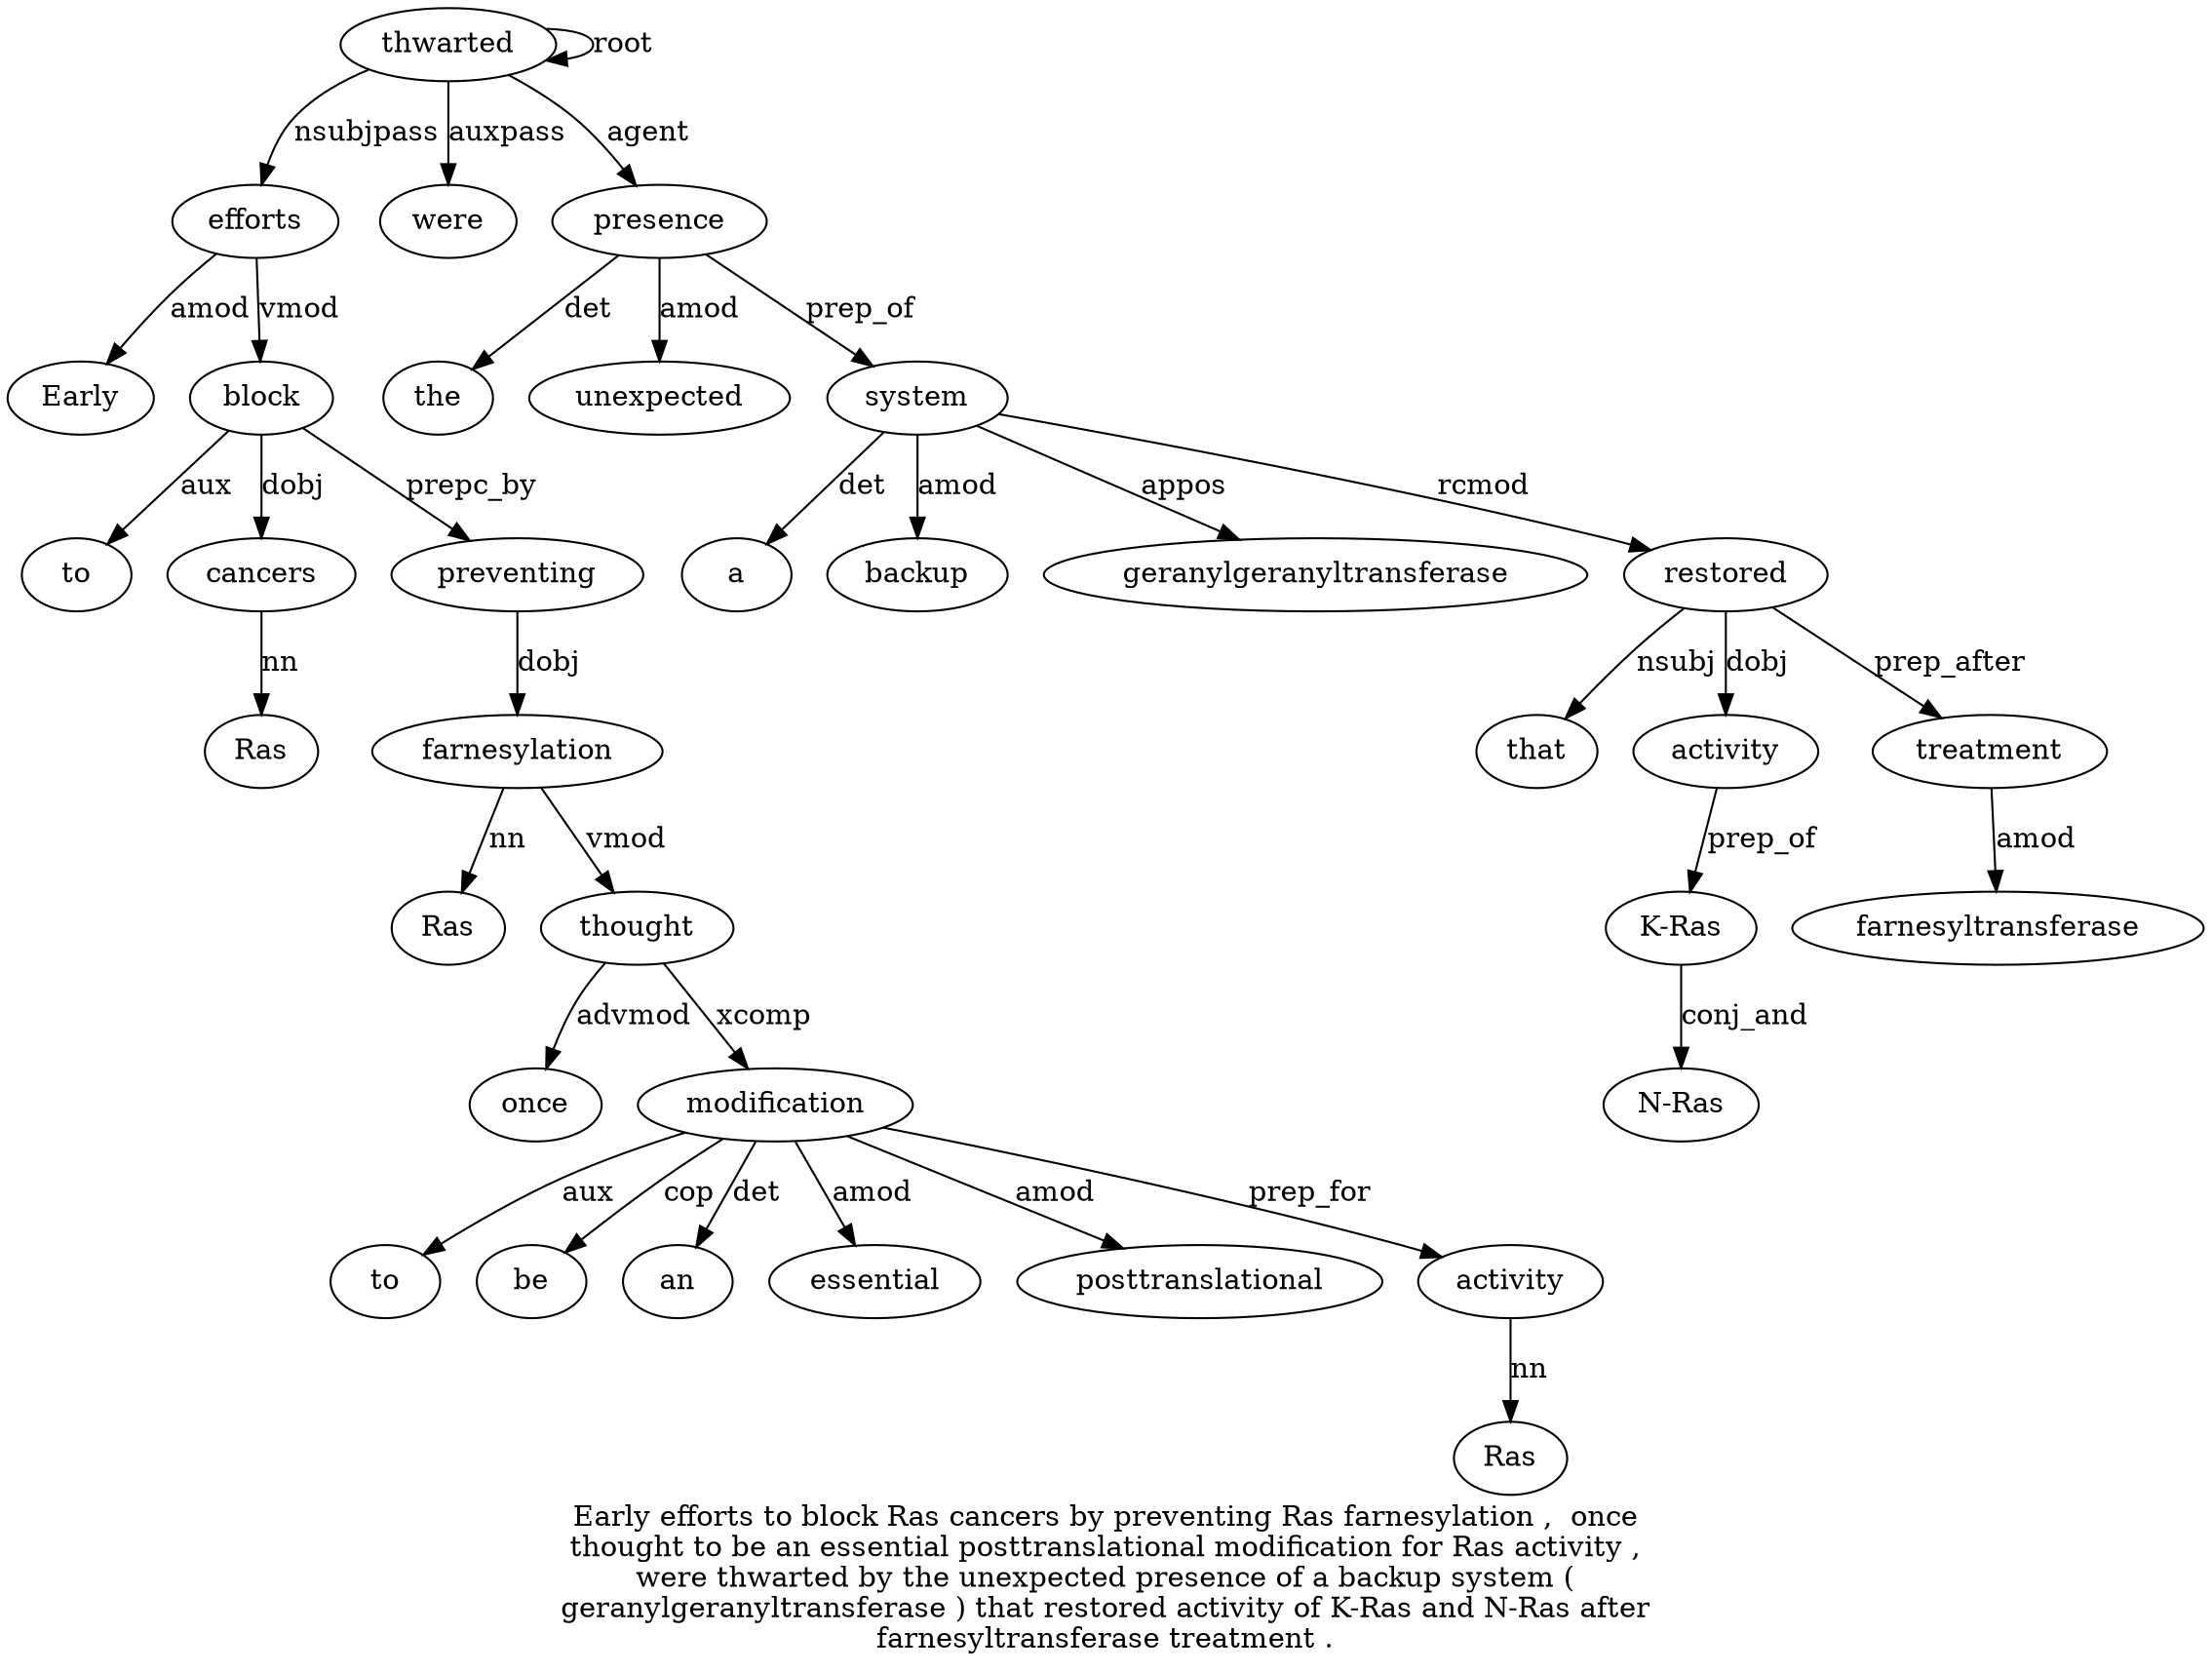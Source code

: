 digraph "Early efforts to block Ras cancers by preventing Ras farnesylation ,  once thought to be an essential posttranslational modification for Ras activity ,  were thwarted by the unexpected presence of a backup system ( geranylgeranyltransferase ) that restored activity of K-Ras and N-Ras after farnesyltransferase treatment ." {
label="Early efforts to block Ras cancers by preventing Ras farnesylation ,  once
thought to be an essential posttranslational modification for Ras activity ,
were thwarted by the unexpected presence of a backup system (
geranylgeranyltransferase ) that restored activity of K-Ras and N-Ras after
farnesyltransferase treatment .";
efforts2 [style=filled, fillcolor=white, label=efforts];
Early1 [style=filled, fillcolor=white, label=Early];
efforts2 -> Early1  [label=amod];
thwarted25 [style=filled, fillcolor=white, label=thwarted];
thwarted25 -> efforts2  [label=nsubjpass];
block4 [style=filled, fillcolor=white, label=block];
to3 [style=filled, fillcolor=white, label=to];
block4 -> to3  [label=aux];
efforts2 -> block4  [label=vmod];
cancers6 [style=filled, fillcolor=white, label=cancers];
Ras5 [style=filled, fillcolor=white, label=Ras];
cancers6 -> Ras5  [label=nn];
block4 -> cancers6  [label=dobj];
preventing8 [style=filled, fillcolor=white, label=preventing];
block4 -> preventing8  [label=prepc_by];
farnesylation10 [style=filled, fillcolor=white, label=farnesylation];
Ras9 [style=filled, fillcolor=white, label=Ras];
farnesylation10 -> Ras9  [label=nn];
preventing8 -> farnesylation10  [label=dobj];
thought13 [style=filled, fillcolor=white, label=thought];
once12 [style=filled, fillcolor=white, label=once];
thought13 -> once12  [label=advmod];
farnesylation10 -> thought13  [label=vmod];
modification19 [style=filled, fillcolor=white, label=modification];
to14 [style=filled, fillcolor=white, label=to];
modification19 -> to14  [label=aux];
be15 [style=filled, fillcolor=white, label=be];
modification19 -> be15  [label=cop];
an16 [style=filled, fillcolor=white, label=an];
modification19 -> an16  [label=det];
essential17 [style=filled, fillcolor=white, label=essential];
modification19 -> essential17  [label=amod];
posttranslational18 [style=filled, fillcolor=white, label=posttranslational];
modification19 -> posttranslational18  [label=amod];
thought13 -> modification19  [label=xcomp];
activity22 [style=filled, fillcolor=white, label=activity];
Ras21 [style=filled, fillcolor=white, label=Ras];
activity22 -> Ras21  [label=nn];
modification19 -> activity22  [label=prep_for];
were24 [style=filled, fillcolor=white, label=were];
thwarted25 -> were24  [label=auxpass];
thwarted25 -> thwarted25  [label=root];
presence29 [style=filled, fillcolor=white, label=presence];
the27 [style=filled, fillcolor=white, label=the];
presence29 -> the27  [label=det];
unexpected28 [style=filled, fillcolor=white, label=unexpected];
presence29 -> unexpected28  [label=amod];
thwarted25 -> presence29  [label=agent];
system33 [style=filled, fillcolor=white, label=system];
a31 [style=filled, fillcolor=white, label=a];
system33 -> a31  [label=det];
backup32 [style=filled, fillcolor=white, label=backup];
system33 -> backup32  [label=amod];
presence29 -> system33  [label=prep_of];
geranylgeranyltransferase35 [style=filled, fillcolor=white, label=geranylgeranyltransferase];
system33 -> geranylgeranyltransferase35  [label=appos];
restored38 [style=filled, fillcolor=white, label=restored];
that37 [style=filled, fillcolor=white, label=that];
restored38 -> that37  [label=nsubj];
system33 -> restored38  [label=rcmod];
activity39 [style=filled, fillcolor=white, label=activity];
restored38 -> activity39  [label=dobj];
"K-Ras41" [style=filled, fillcolor=white, label="K-Ras"];
activity39 -> "K-Ras41"  [label=prep_of];
"N-Ras43" [style=filled, fillcolor=white, label="N-Ras"];
"K-Ras41" -> "N-Ras43"  [label=conj_and];
treatment46 [style=filled, fillcolor=white, label=treatment];
farnesyltransferase45 [style=filled, fillcolor=white, label=farnesyltransferase];
treatment46 -> farnesyltransferase45  [label=amod];
restored38 -> treatment46  [label=prep_after];
}
